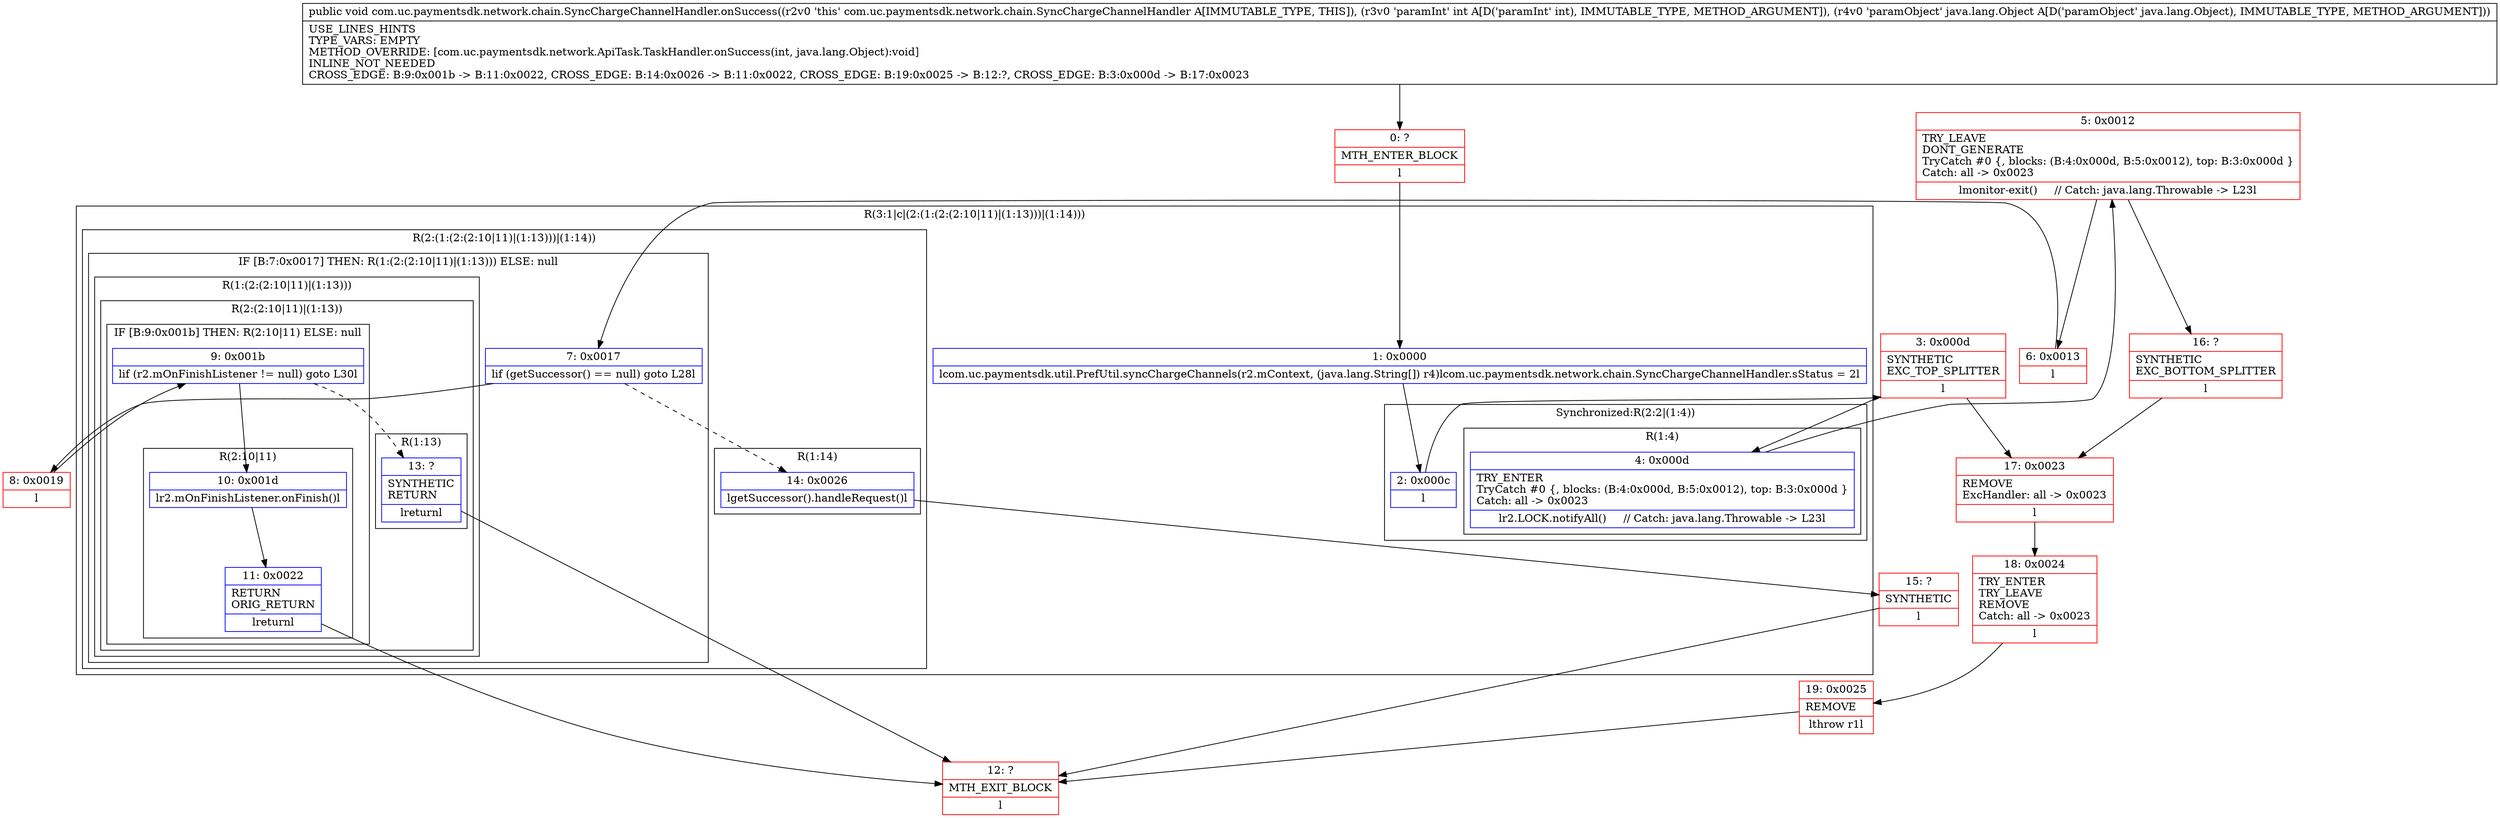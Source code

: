 digraph "CFG forcom.uc.paymentsdk.network.chain.SyncChargeChannelHandler.onSuccess(ILjava\/lang\/Object;)V" {
subgraph cluster_Region_360303442 {
label = "R(3:1|c|(2:(1:(2:(2:10|11)|(1:13)))|(1:14)))";
node [shape=record,color=blue];
Node_1 [shape=record,label="{1\:\ 0x0000|lcom.uc.paymentsdk.util.PrefUtil.syncChargeChannels(r2.mContext, (java.lang.String[]) r4)lcom.uc.paymentsdk.network.chain.SyncChargeChannelHandler.sStatus = 2l}"];
subgraph cluster_SynchronizedRegion_1099102216 {
label = "Synchronized:R(2:2|(1:4))";
node [shape=record,color=blue];
Node_2 [shape=record,label="{2\:\ 0x000c|l}"];
subgraph cluster_Region_1052907165 {
label = "R(1:4)";
node [shape=record,color=blue];
Node_4 [shape=record,label="{4\:\ 0x000d|TRY_ENTER\lTryCatch #0 \{, blocks: (B:4:0x000d, B:5:0x0012), top: B:3:0x000d \}\lCatch: all \-\> 0x0023\l|lr2.LOCK.notifyAll()     \/\/ Catch: java.lang.Throwable \-\> L23l}"];
}
}
subgraph cluster_Region_201775538 {
label = "R(2:(1:(2:(2:10|11)|(1:13)))|(1:14))";
node [shape=record,color=blue];
subgraph cluster_IfRegion_1467920443 {
label = "IF [B:7:0x0017] THEN: R(1:(2:(2:10|11)|(1:13))) ELSE: null";
node [shape=record,color=blue];
Node_7 [shape=record,label="{7\:\ 0x0017|lif (getSuccessor() == null) goto L28l}"];
subgraph cluster_Region_23744612 {
label = "R(1:(2:(2:10|11)|(1:13)))";
node [shape=record,color=blue];
subgraph cluster_Region_800245802 {
label = "R(2:(2:10|11)|(1:13))";
node [shape=record,color=blue];
subgraph cluster_IfRegion_365121319 {
label = "IF [B:9:0x001b] THEN: R(2:10|11) ELSE: null";
node [shape=record,color=blue];
Node_9 [shape=record,label="{9\:\ 0x001b|lif (r2.mOnFinishListener != null) goto L30l}"];
subgraph cluster_Region_924764876 {
label = "R(2:10|11)";
node [shape=record,color=blue];
Node_10 [shape=record,label="{10\:\ 0x001d|lr2.mOnFinishListener.onFinish()l}"];
Node_11 [shape=record,label="{11\:\ 0x0022|RETURN\lORIG_RETURN\l|lreturnl}"];
}
}
subgraph cluster_Region_1680098619 {
label = "R(1:13)";
node [shape=record,color=blue];
Node_13 [shape=record,label="{13\:\ ?|SYNTHETIC\lRETURN\l|lreturnl}"];
}
}
}
}
subgraph cluster_Region_1567498765 {
label = "R(1:14)";
node [shape=record,color=blue];
Node_14 [shape=record,label="{14\:\ 0x0026|lgetSuccessor().handleRequest()l}"];
}
}
}
Node_0 [shape=record,color=red,label="{0\:\ ?|MTH_ENTER_BLOCK\l|l}"];
Node_3 [shape=record,color=red,label="{3\:\ 0x000d|SYNTHETIC\lEXC_TOP_SPLITTER\l|l}"];
Node_5 [shape=record,color=red,label="{5\:\ 0x0012|TRY_LEAVE\lDONT_GENERATE\lTryCatch #0 \{, blocks: (B:4:0x000d, B:5:0x0012), top: B:3:0x000d \}\lCatch: all \-\> 0x0023\l|lmonitor\-exit()     \/\/ Catch: java.lang.Throwable \-\> L23l}"];
Node_6 [shape=record,color=red,label="{6\:\ 0x0013|l}"];
Node_8 [shape=record,color=red,label="{8\:\ 0x0019|l}"];
Node_12 [shape=record,color=red,label="{12\:\ ?|MTH_EXIT_BLOCK\l|l}"];
Node_15 [shape=record,color=red,label="{15\:\ ?|SYNTHETIC\l|l}"];
Node_16 [shape=record,color=red,label="{16\:\ ?|SYNTHETIC\lEXC_BOTTOM_SPLITTER\l|l}"];
Node_17 [shape=record,color=red,label="{17\:\ 0x0023|REMOVE\lExcHandler: all \-\> 0x0023\l|l}"];
Node_18 [shape=record,color=red,label="{18\:\ 0x0024|TRY_ENTER\lTRY_LEAVE\lREMOVE\lCatch: all \-\> 0x0023\l|l}"];
Node_19 [shape=record,color=red,label="{19\:\ 0x0025|REMOVE\l|lthrow r1l}"];
MethodNode[shape=record,label="{public void com.uc.paymentsdk.network.chain.SyncChargeChannelHandler.onSuccess((r2v0 'this' com.uc.paymentsdk.network.chain.SyncChargeChannelHandler A[IMMUTABLE_TYPE, THIS]), (r3v0 'paramInt' int A[D('paramInt' int), IMMUTABLE_TYPE, METHOD_ARGUMENT]), (r4v0 'paramObject' java.lang.Object A[D('paramObject' java.lang.Object), IMMUTABLE_TYPE, METHOD_ARGUMENT]))  | USE_LINES_HINTS\lTYPE_VARS: EMPTY\lMETHOD_OVERRIDE: [com.uc.paymentsdk.network.ApiTask.TaskHandler.onSuccess(int, java.lang.Object):void]\lINLINE_NOT_NEEDED\lCROSS_EDGE: B:9:0x001b \-\> B:11:0x0022, CROSS_EDGE: B:14:0x0026 \-\> B:11:0x0022, CROSS_EDGE: B:19:0x0025 \-\> B:12:?, CROSS_EDGE: B:3:0x000d \-\> B:17:0x0023\l}"];
MethodNode -> Node_0;
Node_1 -> Node_2;
Node_2 -> Node_3;
Node_4 -> Node_5;
Node_7 -> Node_8;
Node_7 -> Node_14[style=dashed];
Node_9 -> Node_10;
Node_9 -> Node_13[style=dashed];
Node_10 -> Node_11;
Node_11 -> Node_12;
Node_13 -> Node_12;
Node_14 -> Node_15;
Node_0 -> Node_1;
Node_3 -> Node_4;
Node_3 -> Node_17;
Node_5 -> Node_6;
Node_5 -> Node_16;
Node_6 -> Node_7;
Node_8 -> Node_9;
Node_15 -> Node_12;
Node_16 -> Node_17;
Node_17 -> Node_18;
Node_18 -> Node_19;
Node_19 -> Node_12;
}

